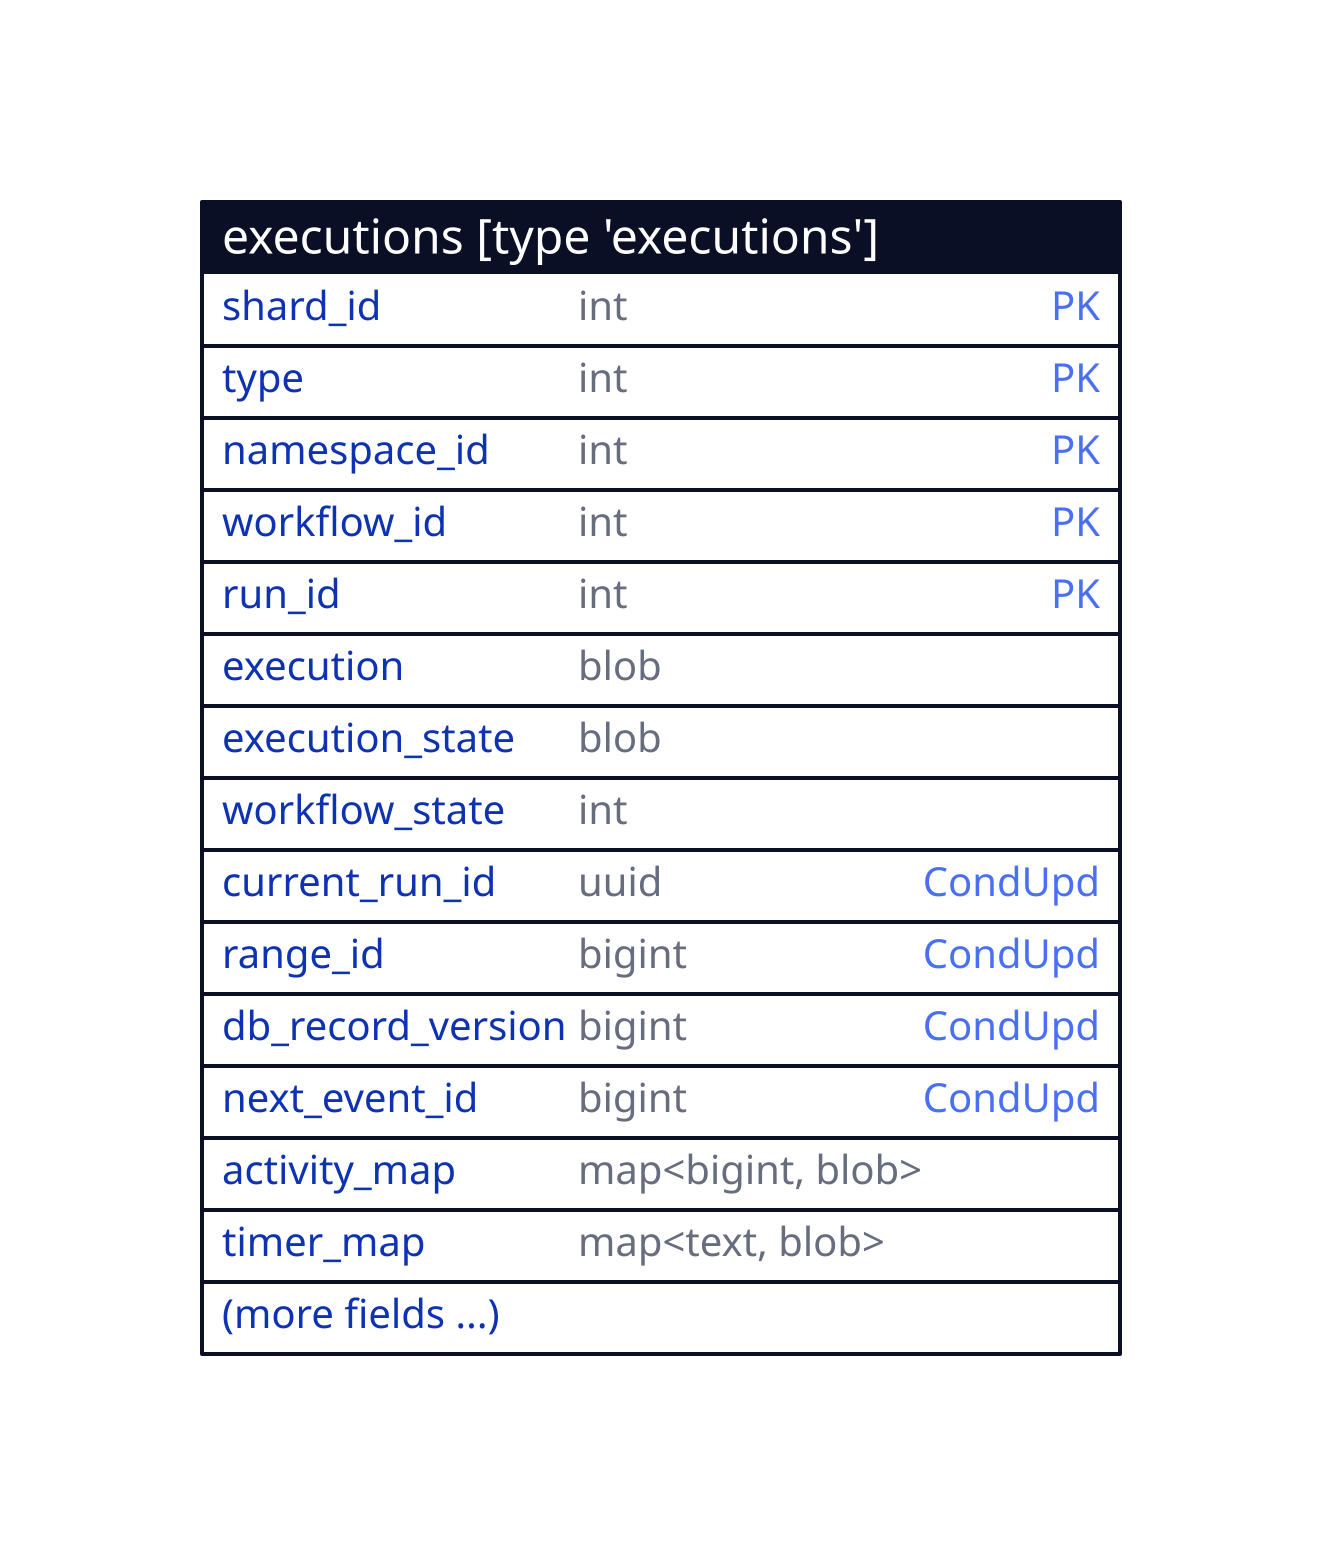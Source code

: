 # https://d2lang.com
# Generate SVG by running `make` inside of `docs/`.

"executions [type 'executions']": {
    shape: sql_table
    shard_id: int { constraint: PK }
    type: int { constraint: PK }
    namespace_id: int { constraint: PK }
    workflow_id: int { constraint: PK }
    run_id: int { constraint: PK }
    execution: blob
    execution_state: blob
    workflow_state: int
    current_run_id: uuid { constraint: CondUpd }
    range_id: bigint { constraint: CondUpd }
    db_record_version: bigint { constraint: CondUpd }
    next_event_id: bigint { constraint: CondUpd }
    activity_map: map<bigint, blob>
    timer_map: map<text, blob>
    "(more fields ...)"
}
